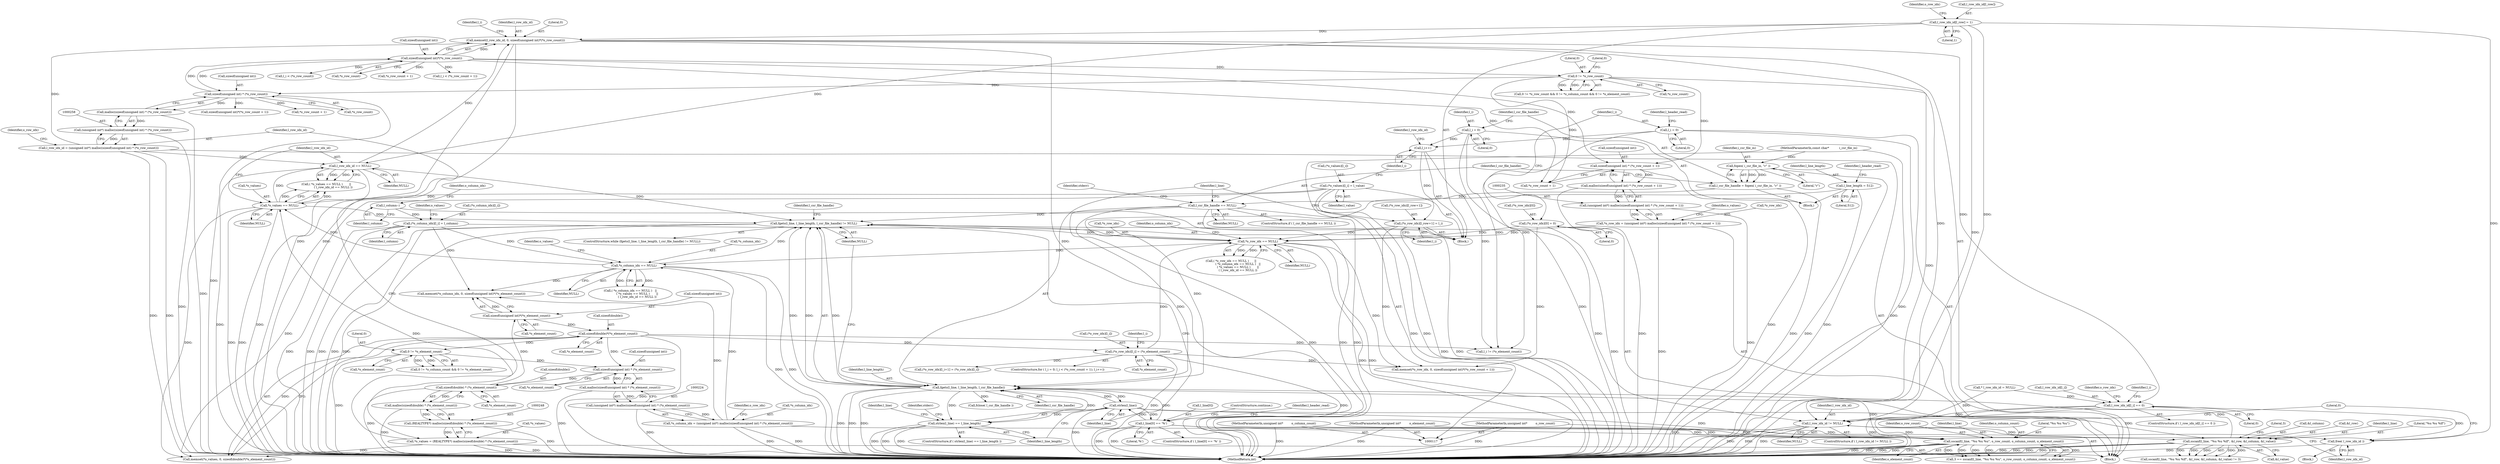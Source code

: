 digraph "0_libxsmm_151481489192e6d1997f8bde52c5c425ea41741d_0@API" {
"1000320" [label="(Call,memset(l_row_idx_id, 0, sizeof(unsigned int)*(*o_row_count)))"];
"1000281" [label="(Call,l_row_idx_id == NULL)"];
"1000409" [label="(Call,l_row_idx_id[l_row] = 1)"];
"1000255" [label="(Call,l_row_idx_id = (unsigned int*) malloc(sizeof(unsigned int) * (*o_row_count)))"];
"1000257" [label="(Call,(unsigned int*) malloc(sizeof(unsigned int) * (*o_row_count)))"];
"1000259" [label="(Call,malloc(sizeof(unsigned int) * (*o_row_count)))"];
"1000260" [label="(Call,sizeof(unsigned int) * (*o_row_count))"];
"1000206" [label="(Call,0 != *o_row_count)"];
"1000323" [label="(Call,sizeof(unsigned int)*(*o_row_count))"];
"1000277" [label="(Call,*o_values == NULL)"];
"1000401" [label="(Call,(*o_values)[l_i] = l_value)"];
"1000244" [label="(Call,*o_values = (REALTYPE*) malloc(sizeof(double) * (*o_element_count)))"];
"1000247" [label="(Call,(REALTYPE*) malloc(sizeof(double) * (*o_element_count)))"];
"1000249" [label="(Call,malloc(sizeof(double) * (*o_element_count)))"];
"1000250" [label="(Call,sizeof(double) * (*o_element_count))"];
"1000226" [label="(Call,sizeof(unsigned int) * (*o_element_count))"];
"1000315" [label="(Call,sizeof(double)*(*o_element_count))"];
"1000306" [label="(Call,sizeof(unsigned int)*(*o_element_count))"];
"1000215" [label="(Call,0 != *o_element_count)"];
"1000272" [label="(Call,*o_column_idx == NULL)"];
"1000395" [label="(Call,(*o_column_idx)[l_i] = l_column)"];
"1000393" [label="(Call,l_column--)"];
"1000220" [label="(Call,*o_column_idx = (unsigned int*) malloc(sizeof(unsigned int) * (*o_element_count)))"];
"1000223" [label="(Call,(unsigned int*) malloc(sizeof(unsigned int) * (*o_element_count)))"];
"1000225" [label="(Call,malloc(sizeof(unsigned int) * (*o_element_count)))"];
"1000267" [label="(Call,*o_row_idx == NULL)"];
"1000347" [label="(Call,(*o_row_idx)[0] = 0)"];
"1000340" [label="(Call,(*o_row_idx)[l_i] = (*o_element_count))"];
"1000414" [label="(Call,(*o_row_idx)[l_row+1] = l_i)"];
"1000407" [label="(Call,l_i++)"];
"1000141" [label="(Call,l_i = 0)"];
"1000353" [label="(Call,l_i = 0)"];
"1000231" [label="(Call,*o_row_idx = (unsigned int*) malloc(sizeof(unsigned int) * (*o_row_count + 1)))"];
"1000234" [label="(Call,(unsigned int*) malloc(sizeof(unsigned int) * (*o_row_count + 1)))"];
"1000236" [label="(Call,malloc(sizeof(unsigned int) * (*o_row_count + 1)))"];
"1000237" [label="(Call,sizeof(unsigned int) * (*o_row_count + 1))"];
"1000161" [label="(Call,fgets(l_line, l_line_length, l_csr_file_handle) != NULL)"];
"1000162" [label="(Call,fgets(l_line, l_line_length, l_csr_file_handle))"];
"1000181" [label="(Call,l_line[0] == '%')"];
"1000170" [label="(Call,strlen(l_line))"];
"1000374" [label="(Call,sscanf(l_line, \"%u %u %lf\", &l_row, &l_column, &l_value))"];
"1000199" [label="(Call,sscanf(l_line, \"%u %u %u\", o_row_count, o_column_count, o_element_count))"];
"1000122" [label="(MethodParameterIn,unsigned int*         o_row_count)"];
"1000123" [label="(MethodParameterIn,unsigned int*         o_column_count)"];
"1000124" [label="(MethodParameterIn,unsigned int*         o_element_count)"];
"1000169" [label="(Call,strlen(l_line) == l_line_length)"];
"1000128" [label="(Call,l_line_length = 512)"];
"1000150" [label="(Call,l_csr_file_handle == NULL)"];
"1000144" [label="(Call,l_csr_file_handle = fopen( i_csr_file_in, \"r\" ))"];
"1000146" [label="(Call,fopen( i_csr_file_in, \"r\" ))"];
"1000118" [label="(MethodParameterIn,const char*           i_csr_file_in)"];
"1000448" [label="(Call,l_row_idx_id[l_i] == 0)"];
"1000466" [label="(Call,l_row_idx_id != NULL)"];
"1000470" [label="(Call,free( l_row_idx_id ))"];
"1000422" [label="(Call,fclose( l_csr_file_handle ))"];
"1000227" [label="(Call,sizeof(unsigned int))"];
"1000307" [label="(Call,sizeof(unsigned int))"];
"1000141" [label="(Call,l_i = 0)"];
"1000171" [label="(Identifier,l_line)"];
"1000160" [label="(ControlStructure,while (fgets(l_line, l_line_length, l_csr_file_handle) != NULL))"];
"1000162" [label="(Call,fgets(l_line, l_line_length, l_csr_file_handle))"];
"1000202" [label="(Identifier,o_row_count)"];
"1000295" [label="(Call,sizeof(unsigned int)*(*o_row_count + 1))"];
"1000324" [label="(Call,sizeof(unsigned int))"];
"1000277" [label="(Call,*o_values == NULL)"];
"1000401" [label="(Call,(*o_values)[l_i] = l_value)"];
"1000129" [label="(Identifier,l_line_length)"];
"1000330" [label="(Identifier,l_i)"];
"1000400" [label="(Identifier,l_column)"];
"1000165" [label="(Identifier,l_csr_file_handle)"];
"1000353" [label="(Call,l_i = 0)"];
"1000440" [label="(Call,l_i < (*o_row_count))"];
"1000233" [label="(Identifier,o_row_idx)"];
"1000152" [label="(Identifier,NULL)"];
"1000302" [label="(Call,memset(*o_column_idx, 0, sizeof(unsigned int)*(*o_element_count)))"];
"1000269" [label="(Identifier,o_row_idx)"];
"1000355" [label="(Literal,0)"];
"1000448" [label="(Call,l_row_idx_id[l_i] == 0)"];
"1000212" [label="(Literal,0)"];
"1000406" [label="(Identifier,l_value)"];
"1000210" [label="(Call,0 != *o_column_count && 0 != *o_element_count)"];
"1000223" [label="(Call,(unsigned int*) malloc(sizeof(unsigned int) * (*o_element_count)))"];
"1000415" [label="(Call,(*o_row_idx)[l_row+1])"];
"1000272" [label="(Call,*o_column_idx == NULL)"];
"1000255" [label="(Call,l_row_idx_id = (unsigned int*) malloc(sizeof(unsigned int) * (*o_row_count)))"];
"1000377" [label="(Call,&l_row)"];
"1000260" [label="(Call,sizeof(unsigned int) * (*o_row_count))"];
"1000454" [label="(Call,(*o_row_idx)[l_i+1] = (*o_row_idx)[l_i])"];
"1000221" [label="(Call,*o_column_idx)"];
"1000187" [label="(ControlStructure,continue;)"];
"1000200" [label="(Identifier,l_line)"];
"1000267" [label="(Call,*o_row_idx == NULL)"];
"1000341" [label="(Call,(*o_row_idx)[l_i])"];
"1000183" [label="(Identifier,l_line)"];
"1000352" [label="(Literal,0)"];
"1000328" [label="(ControlStructure,for ( l_i = 0; l_i < (*o_row_count + 1); l_i++))"];
"1000354" [label="(Identifier,l_i)"];
"1000326" [label="(Call,*o_row_count)"];
"1000225" [label="(Call,malloc(sizeof(unsigned int) * (*o_element_count)))"];
"1000471" [label="(Identifier,l_row_idx_id)"];
"1000321" [label="(Identifier,l_row_idx_id)"];
"1000172" [label="(Identifier,l_line_length)"];
"1000215" [label="(Call,0 != *o_element_count)"];
"1000348" [label="(Call,(*o_row_idx)[0])"];
"1000244" [label="(Call,*o_values = (REALTYPE*) malloc(sizeof(double) * (*o_element_count)))"];
"1000203" [label="(Identifier,o_column_count)"];
"1000320" [label="(Call,memset(l_row_idx_id, 0, sizeof(unsigned int)*(*o_row_count)))"];
"1000281" [label="(Call,l_row_idx_id == NULL)"];
"1000409" [label="(Call,l_row_idx_id[l_row] = 1)"];
"1000413" [label="(Literal,1)"];
"1000251" [label="(Call,sizeof(double))"];
"1000217" [label="(Call,*o_element_count)"];
"1000274" [label="(Identifier,o_column_idx)"];
"1000181" [label="(Call,l_line[0] == '%')"];
"1000168" [label="(ControlStructure,if ( strlen(l_line) == l_line_length ))"];
"1000204" [label="(Identifier,o_element_count)"];
"1000137" [label="(Call,* l_row_idx_id = NULL)"];
"1000234" [label="(Call,(unsigned int*) malloc(sizeof(unsigned int) * (*o_row_count + 1)))"];
"1000124" [label="(MethodParameterIn,unsigned int*         o_element_count)"];
"1000261" [label="(Call,sizeof(unsigned int))"];
"1000318" [label="(Call,*o_element_count)"];
"1000452" [label="(Literal,0)"];
"1000147" [label="(Identifier,i_csr_file_in)"];
"1000146" [label="(Call,fopen( i_csr_file_in, \"r\" ))"];
"1000273" [label="(Call,*o_column_idx)"];
"1000375" [label="(Identifier,l_line)"];
"1000268" [label="(Call,*o_row_idx)"];
"1000449" [label="(Call,l_row_idx_id[l_i])"];
"1000323" [label="(Call,sizeof(unsigned int)*(*o_row_count))"];
"1000414" [label="(Call,(*o_row_idx)[l_row+1] = l_i)"];
"1000306" [label="(Call,sizeof(unsigned int)*(*o_element_count))"];
"1000122" [label="(MethodParameterIn,unsigned int*         o_row_count)"];
"1000474" [label="(MethodReturn,int)"];
"1000408" [label="(Identifier,l_i)"];
"1000175" [label="(Identifier,stderr)"];
"1000311" [label="(Call,memset(*o_values, 0, sizeof(double)*(*o_element_count)))"];
"1000266" [label="(Call,( *o_row_idx == NULL )      ||\n               ( *o_column_idx == NULL )   ||\n               ( *o_values == NULL )       ||\n               ( l_row_idx_id == NULL ))"];
"1000275" [label="(Identifier,NULL)"];
"1000270" [label="(Identifier,NULL)"];
"1000170" [label="(Call,strlen(l_line))"];
"1000161" [label="(Call,fgets(l_line, l_line_length, l_csr_file_handle) != NULL)"];
"1000402" [label="(Call,(*o_values)[l_i])"];
"1000143" [label="(Literal,0)"];
"1000166" [label="(Identifier,NULL)"];
"1000128" [label="(Call,l_line_length = 512)"];
"1000473" [label="(Literal,0)"];
"1000376" [label="(Literal,\"%u %u %lf\")"];
"1000470" [label="(Call,free( l_row_idx_id ))"];
"1000259" [label="(Call,malloc(sizeof(unsigned int) * (*o_row_count)))"];
"1000357" [label="(Identifier,l_header_read)"];
"1000134" [label="(Identifier,l_header_read)"];
"1000322" [label="(Literal,0)"];
"1000315" [label="(Call,sizeof(double)*(*o_element_count))"];
"1000240" [label="(Call,*o_row_count + 1)"];
"1000169" [label="(Call,strlen(l_line) == l_line_length)"];
"1000236" [label="(Call,malloc(sizeof(unsigned int) * (*o_row_count + 1)))"];
"1000280" [label="(Identifier,NULL)"];
"1000425" [label="(Call,l_i != (*o_element_count))"];
"1000334" [label="(Call,*o_row_count + 1)"];
"1000423" [label="(Identifier,l_csr_file_handle)"];
"1000309" [label="(Call,*o_element_count)"];
"1000144" [label="(Call,l_csr_file_handle = fopen( i_csr_file_in, \"r\" ))"];
"1000447" [label="(ControlStructure,if ( l_row_idx_id[l_i] == 0 ))"];
"1000347" [label="(Call,(*o_row_idx)[0] = 0)"];
"1000150" [label="(Call,l_csr_file_handle == NULL)"];
"1000316" [label="(Call,sizeof(double))"];
"1000283" [label="(Identifier,NULL)"];
"1000421" [label="(Identifier,l_i)"];
"1000151" [label="(Identifier,l_csr_file_handle)"];
"1000339" [label="(Identifier,l_i)"];
"1000394" [label="(Identifier,l_column)"];
"1000219" [label="(Block,)"];
"1000466" [label="(Call,l_row_idx_id != NULL)"];
"1000164" [label="(Identifier,l_line_length)"];
"1000383" [label="(Literal,3)"];
"1000229" [label="(Call,*o_element_count)"];
"1000340" [label="(Call,(*o_row_idx)[l_i] = (*o_element_count))"];
"1000373" [label="(Call,sscanf(l_line, \"%u %u %lf\", &l_row, &l_column, &l_value) != 3)"];
"1000332" [label="(Call,l_i < (*o_row_count + 1))"];
"1000192" [label="(Identifier,l_header_read)"];
"1000231" [label="(Call,*o_row_idx = (unsigned int*) malloc(sizeof(unsigned int) * (*o_row_count + 1)))"];
"1000182" [label="(Call,l_line[0])"];
"1000257" [label="(Call,(unsigned int*) malloc(sizeof(unsigned int) * (*o_row_count)))"];
"1000417" [label="(Identifier,o_row_idx)"];
"1000245" [label="(Call,*o_values)"];
"1000249" [label="(Call,malloc(sizeof(double) * (*o_element_count)))"];
"1000457" [label="(Identifier,o_row_idx)"];
"1000278" [label="(Call,*o_values)"];
"1000148" [label="(Literal,\"r\")"];
"1000469" [label="(Block,)"];
"1000123" [label="(MethodParameterIn,unsigned int*         o_column_count)"];
"1000398" [label="(Identifier,o_column_idx)"];
"1000279" [label="(Identifier,o_values)"];
"1000298" [label="(Call,*o_row_count + 1)"];
"1000256" [label="(Identifier,l_row_idx_id)"];
"1000368" [label="(Block,)"];
"1000271" [label="(Call,( *o_column_idx == NULL )   ||\n               ( *o_values == NULL )       ||\n               ( l_row_idx_id == NULL ))"];
"1000237" [label="(Call,sizeof(unsigned int) * (*o_row_count + 1))"];
"1000226" [label="(Call,sizeof(unsigned int) * (*o_element_count))"];
"1000246" [label="(Identifier,o_values)"];
"1000381" [label="(Call,&l_value)"];
"1000206" [label="(Call,0 != *o_row_count)"];
"1000145" [label="(Identifier,l_csr_file_handle)"];
"1000445" [label="(Identifier,l_i)"];
"1000142" [label="(Identifier,l_i)"];
"1000205" [label="(Call,0 != *o_row_count && 0 != *o_column_count && 0 != *o_element_count)"];
"1000207" [label="(Literal,0)"];
"1000185" [label="(Literal,'%')"];
"1000130" [label="(Literal,512)"];
"1000465" [label="(ControlStructure,if ( l_row_idx_id != NULL ))"];
"1000238" [label="(Call,sizeof(unsigned int))"];
"1000404" [label="(Identifier,o_values)"];
"1000250" [label="(Call,sizeof(double) * (*o_element_count))"];
"1000149" [label="(ControlStructure,if ( l_csr_file_handle == NULL ))"];
"1000201" [label="(Literal,\"%u %u %u\")"];
"1000467" [label="(Identifier,l_row_idx_id)"];
"1000253" [label="(Call,*o_element_count)"];
"1000291" [label="(Call,memset(*o_row_idx, 0, sizeof(unsigned int)*(*o_row_count + 1)))"];
"1000208" [label="(Call,*o_row_count)"];
"1000197" [label="(Call,3 == sscanf(l_line, \"%u %u %u\", o_row_count, o_column_count, o_element_count))"];
"1000180" [label="(ControlStructure,if ( l_line[0] == '%' ))"];
"1000276" [label="(Call,( *o_values == NULL )       ||\n               ( l_row_idx_id == NULL ))"];
"1000232" [label="(Call,*o_row_idx)"];
"1000118" [label="(MethodParameterIn,const char*           i_csr_file_in)"];
"1000396" [label="(Call,(*o_column_idx)[l_i])"];
"1000393" [label="(Call,l_column--)"];
"1000374" [label="(Call,sscanf(l_line, \"%u %u %lf\", &l_row, &l_column, &l_value))"];
"1000282" [label="(Identifier,l_row_idx_id)"];
"1000410" [label="(Call,l_row_idx_id[l_row])"];
"1000216" [label="(Literal,0)"];
"1000125" [label="(Block,)"];
"1000395" [label="(Call,(*o_column_idx)[l_i] = l_column)"];
"1000163" [label="(Identifier,l_line)"];
"1000407" [label="(Call,l_i++)"];
"1000379" [label="(Call,&l_column)"];
"1000247" [label="(Call,(REALTYPE*) malloc(sizeof(double) * (*o_element_count)))"];
"1000468" [label="(Identifier,NULL)"];
"1000345" [label="(Call,*o_element_count)"];
"1000155" [label="(Identifier,stderr)"];
"1000263" [label="(Call,*o_row_count)"];
"1000220" [label="(Call,*o_column_idx = (unsigned int*) malloc(sizeof(unsigned int) * (*o_element_count)))"];
"1000199" [label="(Call,sscanf(l_line, \"%u %u %u\", o_row_count, o_column_count, o_element_count))"];
"1000411" [label="(Identifier,l_row_idx_id)"];
"1000320" -> "1000219"  [label="AST: "];
"1000320" -> "1000323"  [label="CFG: "];
"1000321" -> "1000320"  [label="AST: "];
"1000322" -> "1000320"  [label="AST: "];
"1000323" -> "1000320"  [label="AST: "];
"1000330" -> "1000320"  [label="CFG: "];
"1000320" -> "1000474"  [label="DDG: "];
"1000320" -> "1000474"  [label="DDG: "];
"1000320" -> "1000474"  [label="DDG: "];
"1000281" -> "1000320"  [label="DDG: "];
"1000409" -> "1000320"  [label="DDG: "];
"1000255" -> "1000320"  [label="DDG: "];
"1000323" -> "1000320"  [label="DDG: "];
"1000320" -> "1000448"  [label="DDG: "];
"1000320" -> "1000466"  [label="DDG: "];
"1000281" -> "1000276"  [label="AST: "];
"1000281" -> "1000283"  [label="CFG: "];
"1000282" -> "1000281"  [label="AST: "];
"1000283" -> "1000281"  [label="AST: "];
"1000276" -> "1000281"  [label="CFG: "];
"1000281" -> "1000474"  [label="DDG: "];
"1000281" -> "1000474"  [label="DDG: "];
"1000281" -> "1000161"  [label="DDG: "];
"1000281" -> "1000276"  [label="DDG: "];
"1000281" -> "1000276"  [label="DDG: "];
"1000409" -> "1000281"  [label="DDG: "];
"1000255" -> "1000281"  [label="DDG: "];
"1000277" -> "1000281"  [label="DDG: "];
"1000409" -> "1000368"  [label="AST: "];
"1000409" -> "1000413"  [label="CFG: "];
"1000410" -> "1000409"  [label="AST: "];
"1000413" -> "1000409"  [label="AST: "];
"1000417" -> "1000409"  [label="CFG: "];
"1000409" -> "1000474"  [label="DDG: "];
"1000409" -> "1000466"  [label="DDG: "];
"1000409" -> "1000470"  [label="DDG: "];
"1000255" -> "1000219"  [label="AST: "];
"1000255" -> "1000257"  [label="CFG: "];
"1000256" -> "1000255"  [label="AST: "];
"1000257" -> "1000255"  [label="AST: "];
"1000269" -> "1000255"  [label="CFG: "];
"1000255" -> "1000474"  [label="DDG: "];
"1000255" -> "1000474"  [label="DDG: "];
"1000257" -> "1000255"  [label="DDG: "];
"1000257" -> "1000259"  [label="CFG: "];
"1000258" -> "1000257"  [label="AST: "];
"1000259" -> "1000257"  [label="AST: "];
"1000257" -> "1000474"  [label="DDG: "];
"1000259" -> "1000257"  [label="DDG: "];
"1000259" -> "1000260"  [label="CFG: "];
"1000260" -> "1000259"  [label="AST: "];
"1000259" -> "1000474"  [label="DDG: "];
"1000260" -> "1000259"  [label="DDG: "];
"1000260" -> "1000263"  [label="CFG: "];
"1000261" -> "1000260"  [label="AST: "];
"1000263" -> "1000260"  [label="AST: "];
"1000260" -> "1000474"  [label="DDG: "];
"1000206" -> "1000260"  [label="DDG: "];
"1000323" -> "1000260"  [label="DDG: "];
"1000260" -> "1000295"  [label="DDG: "];
"1000260" -> "1000298"  [label="DDG: "];
"1000260" -> "1000323"  [label="DDG: "];
"1000206" -> "1000205"  [label="AST: "];
"1000206" -> "1000208"  [label="CFG: "];
"1000207" -> "1000206"  [label="AST: "];
"1000208" -> "1000206"  [label="AST: "];
"1000212" -> "1000206"  [label="CFG: "];
"1000205" -> "1000206"  [label="CFG: "];
"1000206" -> "1000474"  [label="DDG: "];
"1000206" -> "1000205"  [label="DDG: "];
"1000206" -> "1000205"  [label="DDG: "];
"1000323" -> "1000206"  [label="DDG: "];
"1000206" -> "1000237"  [label="DDG: "];
"1000206" -> "1000240"  [label="DDG: "];
"1000323" -> "1000326"  [label="CFG: "];
"1000324" -> "1000323"  [label="AST: "];
"1000326" -> "1000323"  [label="AST: "];
"1000323" -> "1000237"  [label="DDG: "];
"1000323" -> "1000240"  [label="DDG: "];
"1000323" -> "1000332"  [label="DDG: "];
"1000323" -> "1000334"  [label="DDG: "];
"1000323" -> "1000440"  [label="DDG: "];
"1000277" -> "1000276"  [label="AST: "];
"1000277" -> "1000280"  [label="CFG: "];
"1000278" -> "1000277"  [label="AST: "];
"1000280" -> "1000277"  [label="AST: "];
"1000282" -> "1000277"  [label="CFG: "];
"1000276" -> "1000277"  [label="CFG: "];
"1000277" -> "1000474"  [label="DDG: "];
"1000277" -> "1000474"  [label="DDG: "];
"1000277" -> "1000161"  [label="DDG: "];
"1000277" -> "1000276"  [label="DDG: "];
"1000277" -> "1000276"  [label="DDG: "];
"1000401" -> "1000277"  [label="DDG: "];
"1000244" -> "1000277"  [label="DDG: "];
"1000272" -> "1000277"  [label="DDG: "];
"1000277" -> "1000311"  [label="DDG: "];
"1000401" -> "1000368"  [label="AST: "];
"1000401" -> "1000406"  [label="CFG: "];
"1000402" -> "1000401"  [label="AST: "];
"1000406" -> "1000401"  [label="AST: "];
"1000408" -> "1000401"  [label="CFG: "];
"1000401" -> "1000474"  [label="DDG: "];
"1000401" -> "1000474"  [label="DDG: "];
"1000401" -> "1000311"  [label="DDG: "];
"1000244" -> "1000219"  [label="AST: "];
"1000244" -> "1000247"  [label="CFG: "];
"1000245" -> "1000244"  [label="AST: "];
"1000247" -> "1000244"  [label="AST: "];
"1000256" -> "1000244"  [label="CFG: "];
"1000244" -> "1000474"  [label="DDG: "];
"1000244" -> "1000474"  [label="DDG: "];
"1000247" -> "1000244"  [label="DDG: "];
"1000244" -> "1000311"  [label="DDG: "];
"1000247" -> "1000249"  [label="CFG: "];
"1000248" -> "1000247"  [label="AST: "];
"1000249" -> "1000247"  [label="AST: "];
"1000247" -> "1000474"  [label="DDG: "];
"1000249" -> "1000247"  [label="DDG: "];
"1000249" -> "1000250"  [label="CFG: "];
"1000250" -> "1000249"  [label="AST: "];
"1000249" -> "1000474"  [label="DDG: "];
"1000250" -> "1000249"  [label="DDG: "];
"1000250" -> "1000253"  [label="CFG: "];
"1000251" -> "1000250"  [label="AST: "];
"1000253" -> "1000250"  [label="AST: "];
"1000250" -> "1000474"  [label="DDG: "];
"1000226" -> "1000250"  [label="DDG: "];
"1000250" -> "1000306"  [label="DDG: "];
"1000226" -> "1000225"  [label="AST: "];
"1000226" -> "1000229"  [label="CFG: "];
"1000227" -> "1000226"  [label="AST: "];
"1000229" -> "1000226"  [label="AST: "];
"1000225" -> "1000226"  [label="CFG: "];
"1000226" -> "1000225"  [label="DDG: "];
"1000315" -> "1000226"  [label="DDG: "];
"1000215" -> "1000226"  [label="DDG: "];
"1000315" -> "1000311"  [label="AST: "];
"1000315" -> "1000318"  [label="CFG: "];
"1000316" -> "1000315"  [label="AST: "];
"1000318" -> "1000315"  [label="AST: "];
"1000311" -> "1000315"  [label="CFG: "];
"1000315" -> "1000474"  [label="DDG: "];
"1000315" -> "1000215"  [label="DDG: "];
"1000315" -> "1000311"  [label="DDG: "];
"1000306" -> "1000315"  [label="DDG: "];
"1000315" -> "1000340"  [label="DDG: "];
"1000315" -> "1000425"  [label="DDG: "];
"1000306" -> "1000302"  [label="AST: "];
"1000306" -> "1000309"  [label="CFG: "];
"1000307" -> "1000306"  [label="AST: "];
"1000309" -> "1000306"  [label="AST: "];
"1000302" -> "1000306"  [label="CFG: "];
"1000306" -> "1000302"  [label="DDG: "];
"1000215" -> "1000210"  [label="AST: "];
"1000215" -> "1000217"  [label="CFG: "];
"1000216" -> "1000215"  [label="AST: "];
"1000217" -> "1000215"  [label="AST: "];
"1000210" -> "1000215"  [label="CFG: "];
"1000215" -> "1000474"  [label="DDG: "];
"1000215" -> "1000210"  [label="DDG: "];
"1000215" -> "1000210"  [label="DDG: "];
"1000272" -> "1000271"  [label="AST: "];
"1000272" -> "1000275"  [label="CFG: "];
"1000273" -> "1000272"  [label="AST: "];
"1000275" -> "1000272"  [label="AST: "];
"1000279" -> "1000272"  [label="CFG: "];
"1000271" -> "1000272"  [label="CFG: "];
"1000272" -> "1000474"  [label="DDG: "];
"1000272" -> "1000474"  [label="DDG: "];
"1000272" -> "1000161"  [label="DDG: "];
"1000272" -> "1000271"  [label="DDG: "];
"1000272" -> "1000271"  [label="DDG: "];
"1000395" -> "1000272"  [label="DDG: "];
"1000220" -> "1000272"  [label="DDG: "];
"1000267" -> "1000272"  [label="DDG: "];
"1000272" -> "1000302"  [label="DDG: "];
"1000395" -> "1000368"  [label="AST: "];
"1000395" -> "1000400"  [label="CFG: "];
"1000396" -> "1000395"  [label="AST: "];
"1000400" -> "1000395"  [label="AST: "];
"1000404" -> "1000395"  [label="CFG: "];
"1000395" -> "1000474"  [label="DDG: "];
"1000395" -> "1000474"  [label="DDG: "];
"1000395" -> "1000302"  [label="DDG: "];
"1000393" -> "1000395"  [label="DDG: "];
"1000393" -> "1000368"  [label="AST: "];
"1000393" -> "1000394"  [label="CFG: "];
"1000394" -> "1000393"  [label="AST: "];
"1000398" -> "1000393"  [label="CFG: "];
"1000220" -> "1000219"  [label="AST: "];
"1000220" -> "1000223"  [label="CFG: "];
"1000221" -> "1000220"  [label="AST: "];
"1000223" -> "1000220"  [label="AST: "];
"1000233" -> "1000220"  [label="CFG: "];
"1000220" -> "1000474"  [label="DDG: "];
"1000220" -> "1000474"  [label="DDG: "];
"1000223" -> "1000220"  [label="DDG: "];
"1000220" -> "1000302"  [label="DDG: "];
"1000223" -> "1000225"  [label="CFG: "];
"1000224" -> "1000223"  [label="AST: "];
"1000225" -> "1000223"  [label="AST: "];
"1000223" -> "1000474"  [label="DDG: "];
"1000225" -> "1000223"  [label="DDG: "];
"1000225" -> "1000474"  [label="DDG: "];
"1000267" -> "1000266"  [label="AST: "];
"1000267" -> "1000270"  [label="CFG: "];
"1000268" -> "1000267"  [label="AST: "];
"1000270" -> "1000267"  [label="AST: "];
"1000274" -> "1000267"  [label="CFG: "];
"1000266" -> "1000267"  [label="CFG: "];
"1000267" -> "1000474"  [label="DDG: "];
"1000267" -> "1000474"  [label="DDG: "];
"1000267" -> "1000161"  [label="DDG: "];
"1000267" -> "1000266"  [label="DDG: "];
"1000267" -> "1000266"  [label="DDG: "];
"1000347" -> "1000267"  [label="DDG: "];
"1000340" -> "1000267"  [label="DDG: "];
"1000414" -> "1000267"  [label="DDG: "];
"1000231" -> "1000267"  [label="DDG: "];
"1000161" -> "1000267"  [label="DDG: "];
"1000267" -> "1000291"  [label="DDG: "];
"1000347" -> "1000219"  [label="AST: "];
"1000347" -> "1000352"  [label="CFG: "];
"1000348" -> "1000347"  [label="AST: "];
"1000352" -> "1000347"  [label="AST: "];
"1000354" -> "1000347"  [label="CFG: "];
"1000347" -> "1000474"  [label="DDG: "];
"1000347" -> "1000291"  [label="DDG: "];
"1000340" -> "1000328"  [label="AST: "];
"1000340" -> "1000345"  [label="CFG: "];
"1000341" -> "1000340"  [label="AST: "];
"1000345" -> "1000340"  [label="AST: "];
"1000339" -> "1000340"  [label="CFG: "];
"1000340" -> "1000474"  [label="DDG: "];
"1000340" -> "1000474"  [label="DDG: "];
"1000340" -> "1000291"  [label="DDG: "];
"1000340" -> "1000454"  [label="DDG: "];
"1000414" -> "1000368"  [label="AST: "];
"1000414" -> "1000421"  [label="CFG: "];
"1000415" -> "1000414"  [label="AST: "];
"1000421" -> "1000414"  [label="AST: "];
"1000163" -> "1000414"  [label="CFG: "];
"1000414" -> "1000474"  [label="DDG: "];
"1000414" -> "1000474"  [label="DDG: "];
"1000414" -> "1000291"  [label="DDG: "];
"1000407" -> "1000414"  [label="DDG: "];
"1000407" -> "1000368"  [label="AST: "];
"1000407" -> "1000408"  [label="CFG: "];
"1000408" -> "1000407"  [label="AST: "];
"1000411" -> "1000407"  [label="CFG: "];
"1000141" -> "1000407"  [label="DDG: "];
"1000353" -> "1000407"  [label="DDG: "];
"1000407" -> "1000425"  [label="DDG: "];
"1000141" -> "1000125"  [label="AST: "];
"1000141" -> "1000143"  [label="CFG: "];
"1000142" -> "1000141"  [label="AST: "];
"1000143" -> "1000141"  [label="AST: "];
"1000145" -> "1000141"  [label="CFG: "];
"1000141" -> "1000474"  [label="DDG: "];
"1000141" -> "1000425"  [label="DDG: "];
"1000353" -> "1000219"  [label="AST: "];
"1000353" -> "1000355"  [label="CFG: "];
"1000354" -> "1000353"  [label="AST: "];
"1000355" -> "1000353"  [label="AST: "];
"1000357" -> "1000353"  [label="CFG: "];
"1000353" -> "1000474"  [label="DDG: "];
"1000353" -> "1000425"  [label="DDG: "];
"1000231" -> "1000219"  [label="AST: "];
"1000231" -> "1000234"  [label="CFG: "];
"1000232" -> "1000231"  [label="AST: "];
"1000234" -> "1000231"  [label="AST: "];
"1000246" -> "1000231"  [label="CFG: "];
"1000231" -> "1000474"  [label="DDG: "];
"1000234" -> "1000231"  [label="DDG: "];
"1000234" -> "1000236"  [label="CFG: "];
"1000235" -> "1000234"  [label="AST: "];
"1000236" -> "1000234"  [label="AST: "];
"1000234" -> "1000474"  [label="DDG: "];
"1000236" -> "1000234"  [label="DDG: "];
"1000236" -> "1000237"  [label="CFG: "];
"1000237" -> "1000236"  [label="AST: "];
"1000236" -> "1000474"  [label="DDG: "];
"1000237" -> "1000236"  [label="DDG: "];
"1000237" -> "1000240"  [label="CFG: "];
"1000238" -> "1000237"  [label="AST: "];
"1000240" -> "1000237"  [label="AST: "];
"1000237" -> "1000474"  [label="DDG: "];
"1000161" -> "1000160"  [label="AST: "];
"1000161" -> "1000166"  [label="CFG: "];
"1000162" -> "1000161"  [label="AST: "];
"1000166" -> "1000161"  [label="AST: "];
"1000171" -> "1000161"  [label="CFG: "];
"1000423" -> "1000161"  [label="CFG: "];
"1000161" -> "1000474"  [label="DDG: "];
"1000161" -> "1000474"  [label="DDG: "];
"1000161" -> "1000474"  [label="DDG: "];
"1000162" -> "1000161"  [label="DDG: "];
"1000162" -> "1000161"  [label="DDG: "];
"1000162" -> "1000161"  [label="DDG: "];
"1000150" -> "1000161"  [label="DDG: "];
"1000161" -> "1000466"  [label="DDG: "];
"1000162" -> "1000165"  [label="CFG: "];
"1000163" -> "1000162"  [label="AST: "];
"1000164" -> "1000162"  [label="AST: "];
"1000165" -> "1000162"  [label="AST: "];
"1000166" -> "1000162"  [label="CFG: "];
"1000162" -> "1000474"  [label="DDG: "];
"1000162" -> "1000474"  [label="DDG: "];
"1000162" -> "1000474"  [label="DDG: "];
"1000181" -> "1000162"  [label="DDG: "];
"1000374" -> "1000162"  [label="DDG: "];
"1000199" -> "1000162"  [label="DDG: "];
"1000170" -> "1000162"  [label="DDG: "];
"1000169" -> "1000162"  [label="DDG: "];
"1000128" -> "1000162"  [label="DDG: "];
"1000150" -> "1000162"  [label="DDG: "];
"1000162" -> "1000170"  [label="DDG: "];
"1000162" -> "1000169"  [label="DDG: "];
"1000162" -> "1000422"  [label="DDG: "];
"1000181" -> "1000180"  [label="AST: "];
"1000181" -> "1000185"  [label="CFG: "];
"1000182" -> "1000181"  [label="AST: "];
"1000185" -> "1000181"  [label="AST: "];
"1000187" -> "1000181"  [label="CFG: "];
"1000192" -> "1000181"  [label="CFG: "];
"1000181" -> "1000474"  [label="DDG: "];
"1000181" -> "1000474"  [label="DDG: "];
"1000181" -> "1000170"  [label="DDG: "];
"1000170" -> "1000181"  [label="DDG: "];
"1000181" -> "1000199"  [label="DDG: "];
"1000181" -> "1000374"  [label="DDG: "];
"1000170" -> "1000169"  [label="AST: "];
"1000170" -> "1000171"  [label="CFG: "];
"1000171" -> "1000170"  [label="AST: "];
"1000172" -> "1000170"  [label="CFG: "];
"1000170" -> "1000474"  [label="DDG: "];
"1000170" -> "1000169"  [label="DDG: "];
"1000170" -> "1000199"  [label="DDG: "];
"1000170" -> "1000374"  [label="DDG: "];
"1000374" -> "1000373"  [label="AST: "];
"1000374" -> "1000381"  [label="CFG: "];
"1000375" -> "1000374"  [label="AST: "];
"1000376" -> "1000374"  [label="AST: "];
"1000377" -> "1000374"  [label="AST: "];
"1000379" -> "1000374"  [label="AST: "];
"1000381" -> "1000374"  [label="AST: "];
"1000383" -> "1000374"  [label="CFG: "];
"1000374" -> "1000474"  [label="DDG: "];
"1000374" -> "1000474"  [label="DDG: "];
"1000374" -> "1000474"  [label="DDG: "];
"1000374" -> "1000474"  [label="DDG: "];
"1000374" -> "1000373"  [label="DDG: "];
"1000374" -> "1000373"  [label="DDG: "];
"1000374" -> "1000373"  [label="DDG: "];
"1000374" -> "1000373"  [label="DDG: "];
"1000374" -> "1000373"  [label="DDG: "];
"1000199" -> "1000197"  [label="AST: "];
"1000199" -> "1000204"  [label="CFG: "];
"1000200" -> "1000199"  [label="AST: "];
"1000201" -> "1000199"  [label="AST: "];
"1000202" -> "1000199"  [label="AST: "];
"1000203" -> "1000199"  [label="AST: "];
"1000204" -> "1000199"  [label="AST: "];
"1000197" -> "1000199"  [label="CFG: "];
"1000199" -> "1000474"  [label="DDG: "];
"1000199" -> "1000474"  [label="DDG: "];
"1000199" -> "1000474"  [label="DDG: "];
"1000199" -> "1000474"  [label="DDG: "];
"1000199" -> "1000197"  [label="DDG: "];
"1000199" -> "1000197"  [label="DDG: "];
"1000199" -> "1000197"  [label="DDG: "];
"1000199" -> "1000197"  [label="DDG: "];
"1000199" -> "1000197"  [label="DDG: "];
"1000122" -> "1000199"  [label="DDG: "];
"1000123" -> "1000199"  [label="DDG: "];
"1000124" -> "1000199"  [label="DDG: "];
"1000122" -> "1000117"  [label="AST: "];
"1000122" -> "1000474"  [label="DDG: "];
"1000123" -> "1000117"  [label="AST: "];
"1000123" -> "1000474"  [label="DDG: "];
"1000124" -> "1000117"  [label="AST: "];
"1000124" -> "1000474"  [label="DDG: "];
"1000169" -> "1000168"  [label="AST: "];
"1000169" -> "1000172"  [label="CFG: "];
"1000172" -> "1000169"  [label="AST: "];
"1000175" -> "1000169"  [label="CFG: "];
"1000183" -> "1000169"  [label="CFG: "];
"1000169" -> "1000474"  [label="DDG: "];
"1000169" -> "1000474"  [label="DDG: "];
"1000169" -> "1000474"  [label="DDG: "];
"1000128" -> "1000125"  [label="AST: "];
"1000128" -> "1000130"  [label="CFG: "];
"1000129" -> "1000128"  [label="AST: "];
"1000130" -> "1000128"  [label="AST: "];
"1000134" -> "1000128"  [label="CFG: "];
"1000128" -> "1000474"  [label="DDG: "];
"1000150" -> "1000149"  [label="AST: "];
"1000150" -> "1000152"  [label="CFG: "];
"1000151" -> "1000150"  [label="AST: "];
"1000152" -> "1000150"  [label="AST: "];
"1000155" -> "1000150"  [label="CFG: "];
"1000163" -> "1000150"  [label="CFG: "];
"1000150" -> "1000474"  [label="DDG: "];
"1000150" -> "1000474"  [label="DDG: "];
"1000150" -> "1000474"  [label="DDG: "];
"1000144" -> "1000150"  [label="DDG: "];
"1000144" -> "1000125"  [label="AST: "];
"1000144" -> "1000146"  [label="CFG: "];
"1000145" -> "1000144"  [label="AST: "];
"1000146" -> "1000144"  [label="AST: "];
"1000151" -> "1000144"  [label="CFG: "];
"1000144" -> "1000474"  [label="DDG: "];
"1000146" -> "1000144"  [label="DDG: "];
"1000146" -> "1000144"  [label="DDG: "];
"1000146" -> "1000148"  [label="CFG: "];
"1000147" -> "1000146"  [label="AST: "];
"1000148" -> "1000146"  [label="AST: "];
"1000146" -> "1000474"  [label="DDG: "];
"1000118" -> "1000146"  [label="DDG: "];
"1000118" -> "1000117"  [label="AST: "];
"1000118" -> "1000474"  [label="DDG: "];
"1000448" -> "1000447"  [label="AST: "];
"1000448" -> "1000452"  [label="CFG: "];
"1000449" -> "1000448"  [label="AST: "];
"1000452" -> "1000448"  [label="AST: "];
"1000457" -> "1000448"  [label="CFG: "];
"1000445" -> "1000448"  [label="CFG: "];
"1000448" -> "1000474"  [label="DDG: "];
"1000448" -> "1000474"  [label="DDG: "];
"1000137" -> "1000448"  [label="DDG: "];
"1000448" -> "1000466"  [label="DDG: "];
"1000448" -> "1000470"  [label="DDG: "];
"1000466" -> "1000465"  [label="AST: "];
"1000466" -> "1000468"  [label="CFG: "];
"1000467" -> "1000466"  [label="AST: "];
"1000468" -> "1000466"  [label="AST: "];
"1000471" -> "1000466"  [label="CFG: "];
"1000473" -> "1000466"  [label="CFG: "];
"1000466" -> "1000474"  [label="DDG: "];
"1000466" -> "1000474"  [label="DDG: "];
"1000466" -> "1000474"  [label="DDG: "];
"1000137" -> "1000466"  [label="DDG: "];
"1000466" -> "1000470"  [label="DDG: "];
"1000470" -> "1000469"  [label="AST: "];
"1000470" -> "1000471"  [label="CFG: "];
"1000471" -> "1000470"  [label="AST: "];
"1000473" -> "1000470"  [label="CFG: "];
"1000470" -> "1000474"  [label="DDG: "];
}
